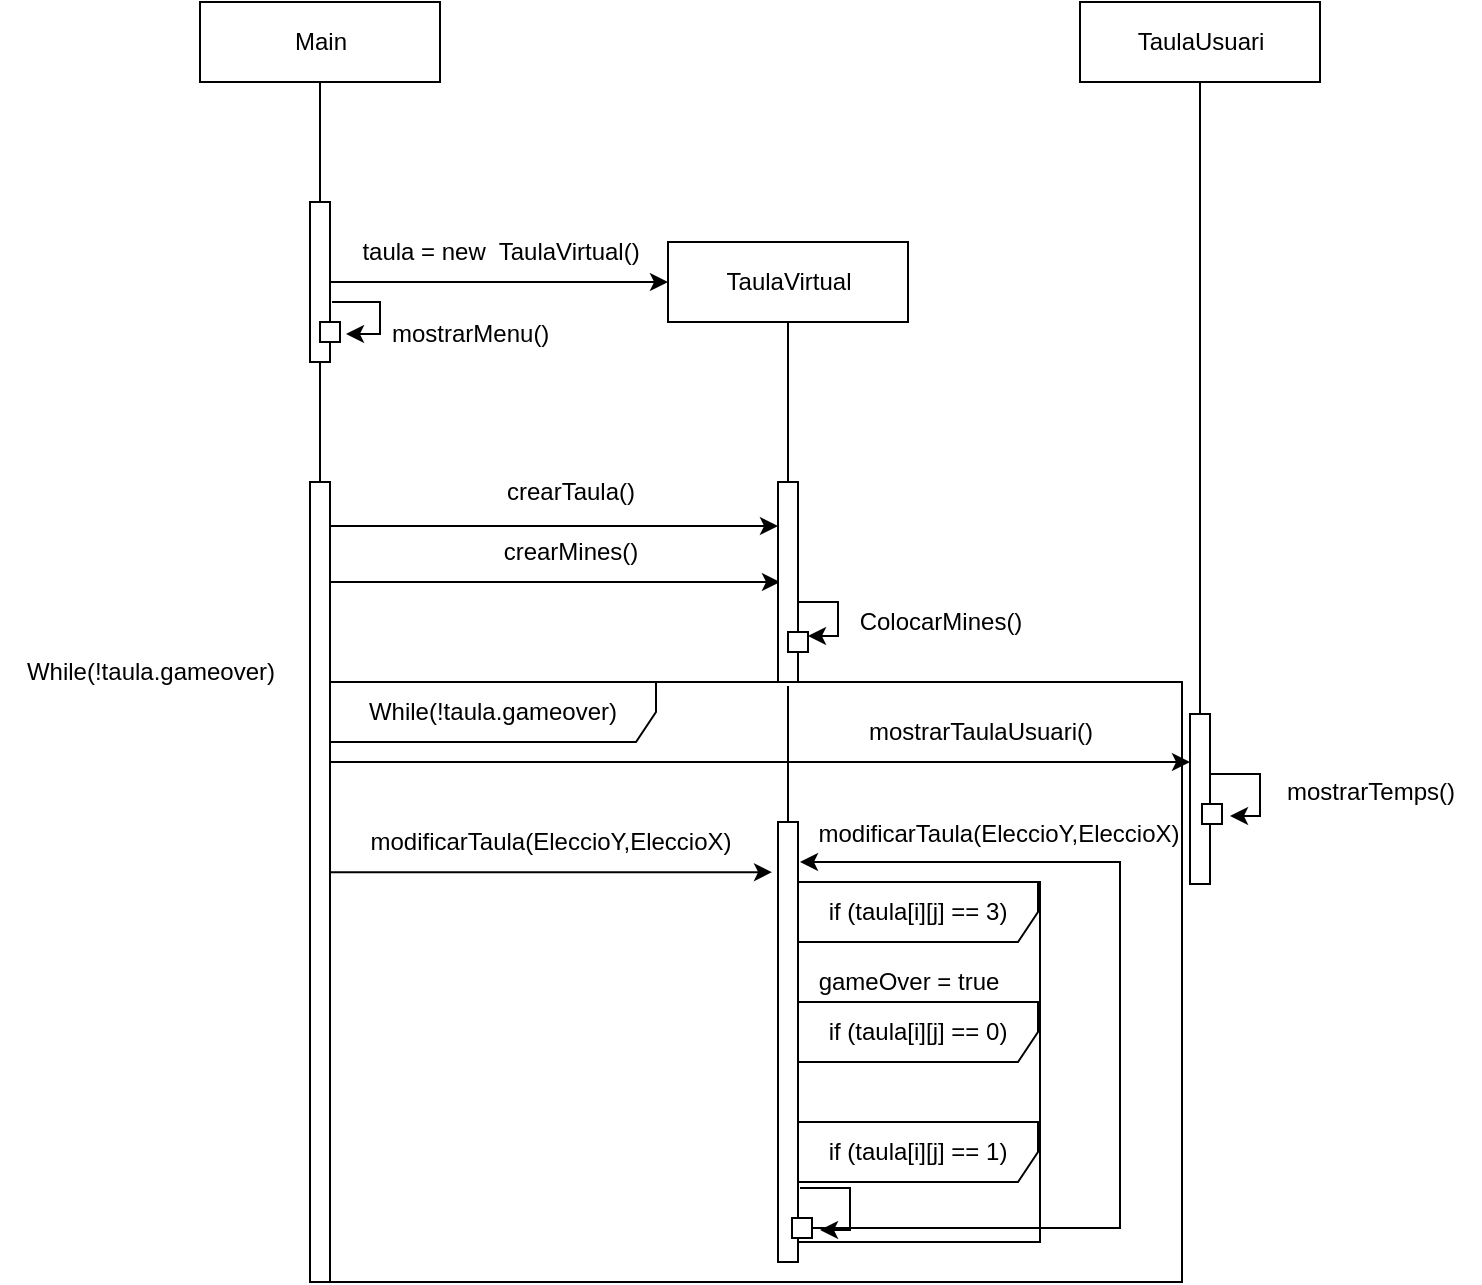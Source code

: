 <mxfile version="20.3.0" type="device"><diagram id="C5RBs43oDa-KdzZeNtuy" name="Page-1"><mxGraphModel dx="1417" dy="864" grid="1" gridSize="10" guides="1" tooltips="1" connect="1" arrows="1" fold="1" page="1" pageScale="1" pageWidth="827" pageHeight="1169" math="0" shadow="0"><root><mxCell id="WIyWlLk6GJQsqaUBKTNV-0"/><mxCell id="WIyWlLk6GJQsqaUBKTNV-1" parent="WIyWlLk6GJQsqaUBKTNV-0"/><mxCell id="UK8cXQuADLKdVcPEDX-A-0" value="Main" style="html=1;" parent="WIyWlLk6GJQsqaUBKTNV-1" vertex="1"><mxGeometry x="120" y="80" width="120" height="40" as="geometry"/></mxCell><mxCell id="sHlu72JgWuJtd4xY3X8R-4" style="edgeStyle=orthogonalEdgeStyle;rounded=0;orthogonalLoop=1;jettySize=auto;html=1;endArrow=none;endFill=0;" edge="1" parent="WIyWlLk6GJQsqaUBKTNV-1" source="UK8cXQuADLKdVcPEDX-A-1" target="sHlu72JgWuJtd4xY3X8R-5"><mxGeometry relative="1" as="geometry"><mxPoint x="620" y="510" as="targetPoint"/></mxGeometry></mxCell><mxCell id="UK8cXQuADLKdVcPEDX-A-1" value="TaulaUsuari" style="html=1;" parent="WIyWlLk6GJQsqaUBKTNV-1" vertex="1"><mxGeometry x="560" y="80" width="120" height="40" as="geometry"/></mxCell><mxCell id="UK8cXQuADLKdVcPEDX-A-8" value="" style="edgeStyle=orthogonalEdgeStyle;rounded=0;orthogonalLoop=1;jettySize=auto;html=1;endArrow=none;endFill=0;" parent="WIyWlLk6GJQsqaUBKTNV-1" source="UK8cXQuADLKdVcPEDX-A-2" target="UK8cXQuADLKdVcPEDX-A-7" edge="1"><mxGeometry relative="1" as="geometry"/></mxCell><mxCell id="UK8cXQuADLKdVcPEDX-A-2" value="TaulaVirtual" style="html=1;" parent="WIyWlLk6GJQsqaUBKTNV-1" vertex="1"><mxGeometry x="354" y="200" width="120" height="40" as="geometry"/></mxCell><mxCell id="UK8cXQuADLKdVcPEDX-A-4" style="edgeStyle=orthogonalEdgeStyle;rounded=0;orthogonalLoop=1;jettySize=auto;html=1;entryX=0.5;entryY=1;entryDx=0;entryDy=0;endArrow=none;endFill=0;" parent="WIyWlLk6GJQsqaUBKTNV-1" source="UK8cXQuADLKdVcPEDX-A-3" target="UK8cXQuADLKdVcPEDX-A-0" edge="1"><mxGeometry relative="1" as="geometry"/></mxCell><mxCell id="UK8cXQuADLKdVcPEDX-A-9" style="edgeStyle=orthogonalEdgeStyle;rounded=0;orthogonalLoop=1;jettySize=auto;html=1;endArrow=classic;endFill=1;" parent="WIyWlLk6GJQsqaUBKTNV-1" edge="1"><mxGeometry relative="1" as="geometry"><mxPoint x="180" y="370" as="sourcePoint"/><mxPoint x="410" y="370" as="targetPoint"/><Array as="points"><mxPoint x="360" y="370"/><mxPoint x="360" y="370"/></Array></mxGeometry></mxCell><mxCell id="UK8cXQuADLKdVcPEDX-A-11" style="edgeStyle=orthogonalEdgeStyle;rounded=0;orthogonalLoop=1;jettySize=auto;html=1;entryX=1.3;entryY=0.6;entryDx=0;entryDy=0;entryPerimeter=0;endArrow=classic;endFill=1;" parent="WIyWlLk6GJQsqaUBKTNV-1" target="UK8cXQuADLKdVcPEDX-A-10" edge="1"><mxGeometry relative="1" as="geometry"><Array as="points"><mxPoint x="186" y="230"/><mxPoint x="210" y="230"/><mxPoint x="210" y="246"/></Array><mxPoint x="190" y="230" as="sourcePoint"/></mxGeometry></mxCell><mxCell id="sHlu72JgWuJtd4xY3X8R-7" style="edgeStyle=orthogonalEdgeStyle;rounded=0;orthogonalLoop=1;jettySize=auto;html=1;entryX=0;entryY=0.5;entryDx=0;entryDy=0;endArrow=classic;endFill=1;" edge="1" parent="WIyWlLk6GJQsqaUBKTNV-1" source="UK8cXQuADLKdVcPEDX-A-3" target="UK8cXQuADLKdVcPEDX-A-2"><mxGeometry relative="1" as="geometry"/></mxCell><mxCell id="sHlu72JgWuJtd4xY3X8R-10" value="" style="edgeStyle=orthogonalEdgeStyle;rounded=0;orthogonalLoop=1;jettySize=auto;html=1;endArrow=classic;endFill=1;" edge="1" parent="WIyWlLk6GJQsqaUBKTNV-1" source="UK8cXQuADLKdVcPEDX-A-3"><mxGeometry relative="1" as="geometry"><mxPoint x="180" y="330" as="targetPoint"/></mxGeometry></mxCell><mxCell id="UK8cXQuADLKdVcPEDX-A-3" value="" style="html=1;points=[];perimeter=orthogonalPerimeter;" parent="WIyWlLk6GJQsqaUBKTNV-1" vertex="1"><mxGeometry x="175" y="180" width="10" height="80" as="geometry"/></mxCell><mxCell id="sHlu72JgWuJtd4xY3X8R-2" style="edgeStyle=orthogonalEdgeStyle;rounded=0;orthogonalLoop=1;jettySize=auto;html=1;entryX=1;entryY=0.2;entryDx=0;entryDy=0;entryPerimeter=0;" edge="1" parent="WIyWlLk6GJQsqaUBKTNV-1" source="UK8cXQuADLKdVcPEDX-A-7" target="sHlu72JgWuJtd4xY3X8R-1"><mxGeometry relative="1" as="geometry"><Array as="points"><mxPoint x="439" y="380"/><mxPoint x="439" y="397"/></Array></mxGeometry></mxCell><mxCell id="sHlu72JgWuJtd4xY3X8R-25" style="rounded=0;orthogonalLoop=1;jettySize=auto;html=1;endArrow=none;endFill=0;entryX=0.5;entryY=0.02;entryDx=0;entryDy=0;entryPerimeter=0;exitX=0.5;exitY=1.02;exitDx=0;exitDy=0;exitPerimeter=0;" edge="1" parent="WIyWlLk6GJQsqaUBKTNV-1" source="UK8cXQuADLKdVcPEDX-A-7" target="sHlu72JgWuJtd4xY3X8R-26"><mxGeometry relative="1" as="geometry"><mxPoint x="414" y="470" as="targetPoint"/><mxPoint x="420" y="430" as="sourcePoint"/></mxGeometry></mxCell><mxCell id="UK8cXQuADLKdVcPEDX-A-7" value="" style="html=1;points=[];perimeter=orthogonalPerimeter;" parent="WIyWlLk6GJQsqaUBKTNV-1" vertex="1"><mxGeometry x="409" y="320" width="10" height="100" as="geometry"/></mxCell><mxCell id="UK8cXQuADLKdVcPEDX-A-10" value="" style="html=1;points=[];perimeter=orthogonalPerimeter;" parent="WIyWlLk6GJQsqaUBKTNV-1" vertex="1"><mxGeometry x="180" y="240" width="10" height="10" as="geometry"/></mxCell><mxCell id="UK8cXQuADLKdVcPEDX-A-13" value="mostrarMenu()" style="text;strokeColor=none;fillColor=none;align=left;verticalAlign=top;spacingLeft=4;spacingRight=4;overflow=hidden;rotatable=0;points=[[0,0.5],[1,0.5]];portConstraint=eastwest;" parent="WIyWlLk6GJQsqaUBKTNV-1" vertex="1"><mxGeometry x="210" y="232" width="100" height="26" as="geometry"/></mxCell><mxCell id="UK8cXQuADLKdVcPEDX-A-14" value="crearTaula()" style="text;html=1;align=center;verticalAlign=middle;resizable=0;points=[];autosize=1;strokeColor=none;fillColor=none;" parent="WIyWlLk6GJQsqaUBKTNV-1" vertex="1"><mxGeometry x="260" y="310" width="90" height="30" as="geometry"/></mxCell><mxCell id="sHlu72JgWuJtd4xY3X8R-0" value="crearMines()" style="text;html=1;align=center;verticalAlign=middle;resizable=0;points=[];autosize=1;strokeColor=none;fillColor=none;" vertex="1" parent="WIyWlLk6GJQsqaUBKTNV-1"><mxGeometry x="260" y="340" width="90" height="30" as="geometry"/></mxCell><mxCell id="sHlu72JgWuJtd4xY3X8R-1" value="" style="html=1;points=[];perimeter=orthogonalPerimeter;" vertex="1" parent="WIyWlLk6GJQsqaUBKTNV-1"><mxGeometry x="414" y="395" width="10" height="10" as="geometry"/></mxCell><mxCell id="sHlu72JgWuJtd4xY3X8R-3" value="ColocarMines()" style="text;html=1;align=center;verticalAlign=middle;resizable=0;points=[];autosize=1;strokeColor=none;fillColor=none;" vertex="1" parent="WIyWlLk6GJQsqaUBKTNV-1"><mxGeometry x="440" y="375" width="100" height="30" as="geometry"/></mxCell><mxCell id="sHlu72JgWuJtd4xY3X8R-39" style="edgeStyle=orthogonalEdgeStyle;rounded=0;orthogonalLoop=1;jettySize=auto;html=1;entryX=1.4;entryY=0.6;entryDx=0;entryDy=0;entryPerimeter=0;endArrow=classic;endFill=1;" edge="1" parent="WIyWlLk6GJQsqaUBKTNV-1" source="sHlu72JgWuJtd4xY3X8R-5" target="sHlu72JgWuJtd4xY3X8R-21"><mxGeometry relative="1" as="geometry"><Array as="points"><mxPoint x="650" y="466"/><mxPoint x="650" y="487"/></Array></mxGeometry></mxCell><mxCell id="sHlu72JgWuJtd4xY3X8R-5" value="" style="html=1;points=[];perimeter=orthogonalPerimeter;" vertex="1" parent="WIyWlLk6GJQsqaUBKTNV-1"><mxGeometry x="615" y="436" width="10" height="85" as="geometry"/></mxCell><mxCell id="sHlu72JgWuJtd4xY3X8R-8" value="taula = new&amp;nbsp; TaulaVirtual()" style="text;html=1;align=center;verticalAlign=middle;resizable=0;points=[];autosize=1;strokeColor=none;fillColor=none;" vertex="1" parent="WIyWlLk6GJQsqaUBKTNV-1"><mxGeometry x="190" y="190" width="160" height="30" as="geometry"/></mxCell><mxCell id="sHlu72JgWuJtd4xY3X8R-12" style="edgeStyle=orthogonalEdgeStyle;rounded=0;orthogonalLoop=1;jettySize=auto;html=1;entryX=-0.3;entryY=0.22;entryDx=0;entryDy=0;entryPerimeter=0;endArrow=classic;endFill=1;" edge="1" parent="WIyWlLk6GJQsqaUBKTNV-1"><mxGeometry relative="1" as="geometry"><mxPoint x="180" y="342" as="sourcePoint"/><mxPoint x="409" y="342" as="targetPoint"/></mxGeometry></mxCell><mxCell id="sHlu72JgWuJtd4xY3X8R-17" style="rounded=0;orthogonalLoop=1;jettySize=auto;html=1;endArrow=classic;endFill=1;" edge="1" parent="WIyWlLk6GJQsqaUBKTNV-1" source="sHlu72JgWuJtd4xY3X8R-9" target="sHlu72JgWuJtd4xY3X8R-5"><mxGeometry relative="1" as="geometry"><mxPoint x="616" y="430" as="targetPoint"/><Array as="points"><mxPoint x="420" y="460"/></Array></mxGeometry></mxCell><mxCell id="sHlu72JgWuJtd4xY3X8R-32" style="edgeStyle=none;rounded=0;orthogonalLoop=1;jettySize=auto;html=1;entryX=-0.3;entryY=0.114;entryDx=0;entryDy=0;entryPerimeter=0;endArrow=classic;endFill=1;" edge="1" parent="WIyWlLk6GJQsqaUBKTNV-1" source="sHlu72JgWuJtd4xY3X8R-9" target="sHlu72JgWuJtd4xY3X8R-26"><mxGeometry relative="1" as="geometry"/></mxCell><mxCell id="sHlu72JgWuJtd4xY3X8R-9" value="" style="html=1;points=[];perimeter=orthogonalPerimeter;" vertex="1" parent="WIyWlLk6GJQsqaUBKTNV-1"><mxGeometry x="175" y="320" width="10" height="400" as="geometry"/></mxCell><mxCell id="sHlu72JgWuJtd4xY3X8R-22" value="mostrarTaulaUsuari()" style="text;html=1;align=center;verticalAlign=middle;resizable=0;points=[];autosize=1;strokeColor=none;fillColor=none;" vertex="1" parent="WIyWlLk6GJQsqaUBKTNV-1"><mxGeometry x="440" y="430" width="140" height="30" as="geometry"/></mxCell><mxCell id="sHlu72JgWuJtd4xY3X8R-23" value="mostrarTemps()" style="text;html=1;align=center;verticalAlign=middle;resizable=0;points=[];autosize=1;strokeColor=none;fillColor=none;" vertex="1" parent="WIyWlLk6GJQsqaUBKTNV-1"><mxGeometry x="650" y="460" width="110" height="30" as="geometry"/></mxCell><mxCell id="sHlu72JgWuJtd4xY3X8R-26" value="" style="html=1;points=[];perimeter=orthogonalPerimeter;" vertex="1" parent="WIyWlLk6GJQsqaUBKTNV-1"><mxGeometry x="409" y="490" width="10" height="220" as="geometry"/></mxCell><mxCell id="sHlu72JgWuJtd4xY3X8R-28" value="While(!taula.gameover)" style="text;html=1;align=center;verticalAlign=middle;resizable=0;points=[];autosize=1;strokeColor=none;fillColor=none;" vertex="1" parent="WIyWlLk6GJQsqaUBKTNV-1"><mxGeometry x="20" y="400" width="150" height="30" as="geometry"/></mxCell><mxCell id="sHlu72JgWuJtd4xY3X8R-30" value="modificarTaula(EleccioY,EleccioX)" style="text;html=1;align=center;verticalAlign=middle;resizable=0;points=[];autosize=1;strokeColor=none;fillColor=none;" vertex="1" parent="WIyWlLk6GJQsqaUBKTNV-1"><mxGeometry x="195" y="485" width="200" height="30" as="geometry"/></mxCell><mxCell id="sHlu72JgWuJtd4xY3X8R-31" value="&lt;span style=&quot;&quot;&gt;While(!taula.gameover)&lt;/span&gt;" style="shape=umlFrame;whiteSpace=wrap;html=1;width=163;height=30;" vertex="1" parent="WIyWlLk6GJQsqaUBKTNV-1"><mxGeometry x="185" y="420" width="426" height="300" as="geometry"/></mxCell><mxCell id="sHlu72JgWuJtd4xY3X8R-33" value="if (taula[i][j] == 3)" style="shape=umlFrame;whiteSpace=wrap;html=1;width=120;height=30;" vertex="1" parent="WIyWlLk6GJQsqaUBKTNV-1"><mxGeometry x="419" y="520" width="121" height="60" as="geometry"/></mxCell><mxCell id="sHlu72JgWuJtd4xY3X8R-35" value="gameOver = true" style="text;html=1;align=center;verticalAlign=middle;resizable=0;points=[];autosize=1;strokeColor=none;fillColor=none;" vertex="1" parent="WIyWlLk6GJQsqaUBKTNV-1"><mxGeometry x="419" y="554.5" width="110" height="30" as="geometry"/></mxCell><mxCell id="sHlu72JgWuJtd4xY3X8R-36" value="if (taula[i][j] == 0)" style="shape=umlFrame;whiteSpace=wrap;html=1;width=120;height=30;" vertex="1" parent="WIyWlLk6GJQsqaUBKTNV-1"><mxGeometry x="419" y="580" width="121" height="60" as="geometry"/></mxCell><mxCell id="sHlu72JgWuJtd4xY3X8R-21" value="" style="html=1;points=[];perimeter=orthogonalPerimeter;" vertex="1" parent="WIyWlLk6GJQsqaUBKTNV-1"><mxGeometry x="621" y="481" width="10" height="10" as="geometry"/></mxCell><mxCell id="sHlu72JgWuJtd4xY3X8R-40" value="if (taula[i][j] == 1)" style="shape=umlFrame;whiteSpace=wrap;html=1;width=120;height=30;" vertex="1" parent="WIyWlLk6GJQsqaUBKTNV-1"><mxGeometry x="419" y="640" width="121" height="60" as="geometry"/></mxCell><mxCell id="sHlu72JgWuJtd4xY3X8R-43" style="edgeStyle=orthogonalEdgeStyle;rounded=0;orthogonalLoop=1;jettySize=auto;html=1;entryX=1.4;entryY=0.6;entryDx=0;entryDy=0;entryPerimeter=0;endArrow=classic;endFill=1;" edge="1" parent="WIyWlLk6GJQsqaUBKTNV-1" target="sHlu72JgWuJtd4xY3X8R-44"><mxGeometry relative="1" as="geometry"><mxPoint x="420" y="673" as="sourcePoint"/><Array as="points"><mxPoint x="445" y="673"/><mxPoint x="445" y="694"/></Array></mxGeometry></mxCell><mxCell id="sHlu72JgWuJtd4xY3X8R-45" style="edgeStyle=orthogonalEdgeStyle;rounded=0;orthogonalLoop=1;jettySize=auto;html=1;endArrow=classic;endFill=1;" edge="1" parent="WIyWlLk6GJQsqaUBKTNV-1" source="sHlu72JgWuJtd4xY3X8R-44"><mxGeometry relative="1" as="geometry"><mxPoint x="420" y="510" as="targetPoint"/><Array as="points"><mxPoint x="580" y="693"/><mxPoint x="580" y="510"/><mxPoint x="420" y="510"/></Array></mxGeometry></mxCell><mxCell id="sHlu72JgWuJtd4xY3X8R-44" value="" style="html=1;points=[];perimeter=orthogonalPerimeter;" vertex="1" parent="WIyWlLk6GJQsqaUBKTNV-1"><mxGeometry x="416" y="688" width="10" height="10" as="geometry"/></mxCell><mxCell id="sHlu72JgWuJtd4xY3X8R-46" value="modificarTaula(EleccioY,EleccioX)" style="text;html=1;align=center;verticalAlign=middle;resizable=0;points=[];autosize=1;strokeColor=none;fillColor=none;" vertex="1" parent="WIyWlLk6GJQsqaUBKTNV-1"><mxGeometry x="419" y="481" width="200" height="30" as="geometry"/></mxCell></root></mxGraphModel></diagram></mxfile>